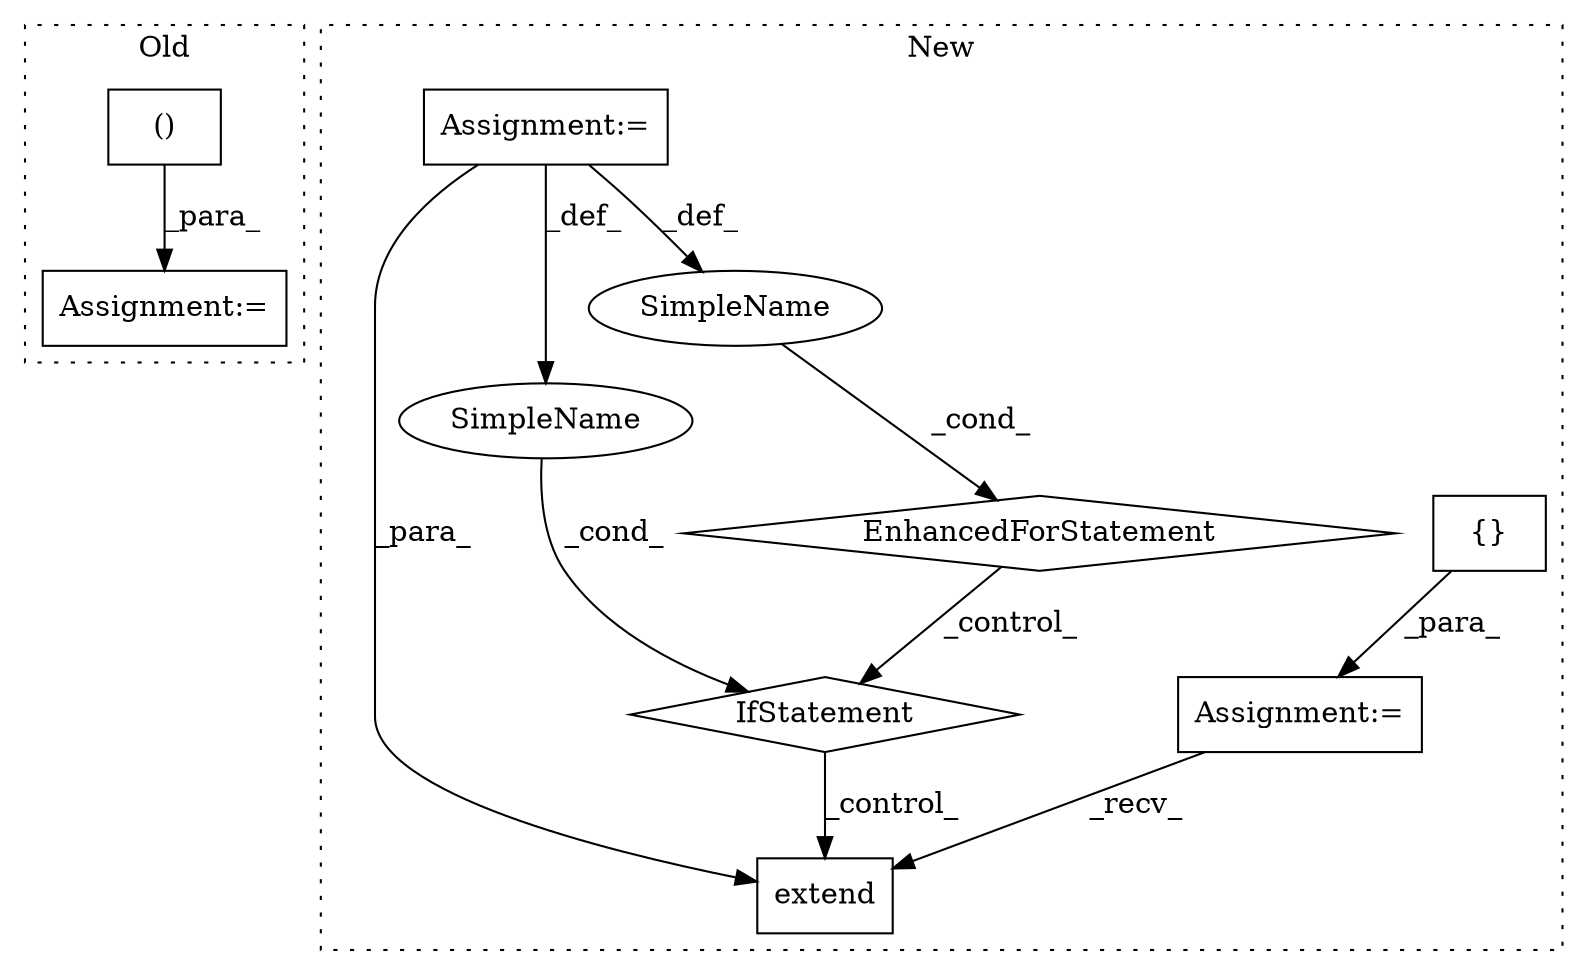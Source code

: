 digraph G {
subgraph cluster0 {
1 [label="()" a="106" s="5864" l="35" shape="box"];
5 [label="Assignment:=" a="7" s="5822" l="1" shape="box"];
label = "Old";
style="dotted";
}
subgraph cluster1 {
2 [label="extend" a="32" s="6036,6059" l="7,1" shape="box"];
3 [label="Assignment:=" a="7" s="5857" l="1" shape="box"];
4 [label="{}" a="4" s="5867" l="2" shape="box"];
6 [label="IfStatement" a="25" s="5972,6019" l="4,2" shape="diamond"];
7 [label="SimpleName" a="42" s="" l="" shape="ellipse"];
8 [label="SimpleName" a="42" s="5932" l="6" shape="ellipse"];
9 [label="EnhancedForStatement" a="70" s="5875,5962" l="53,2" shape="diamond"];
10 [label="Assignment:=" a="7" s="5808" l="7" shape="box"];
label = "New";
style="dotted";
}
1 -> 5 [label="_para_"];
3 -> 2 [label="_recv_"];
4 -> 3 [label="_para_"];
6 -> 2 [label="_control_"];
7 -> 6 [label="_cond_"];
8 -> 9 [label="_cond_"];
9 -> 6 [label="_control_"];
10 -> 8 [label="_def_"];
10 -> 7 [label="_def_"];
10 -> 2 [label="_para_"];
}
